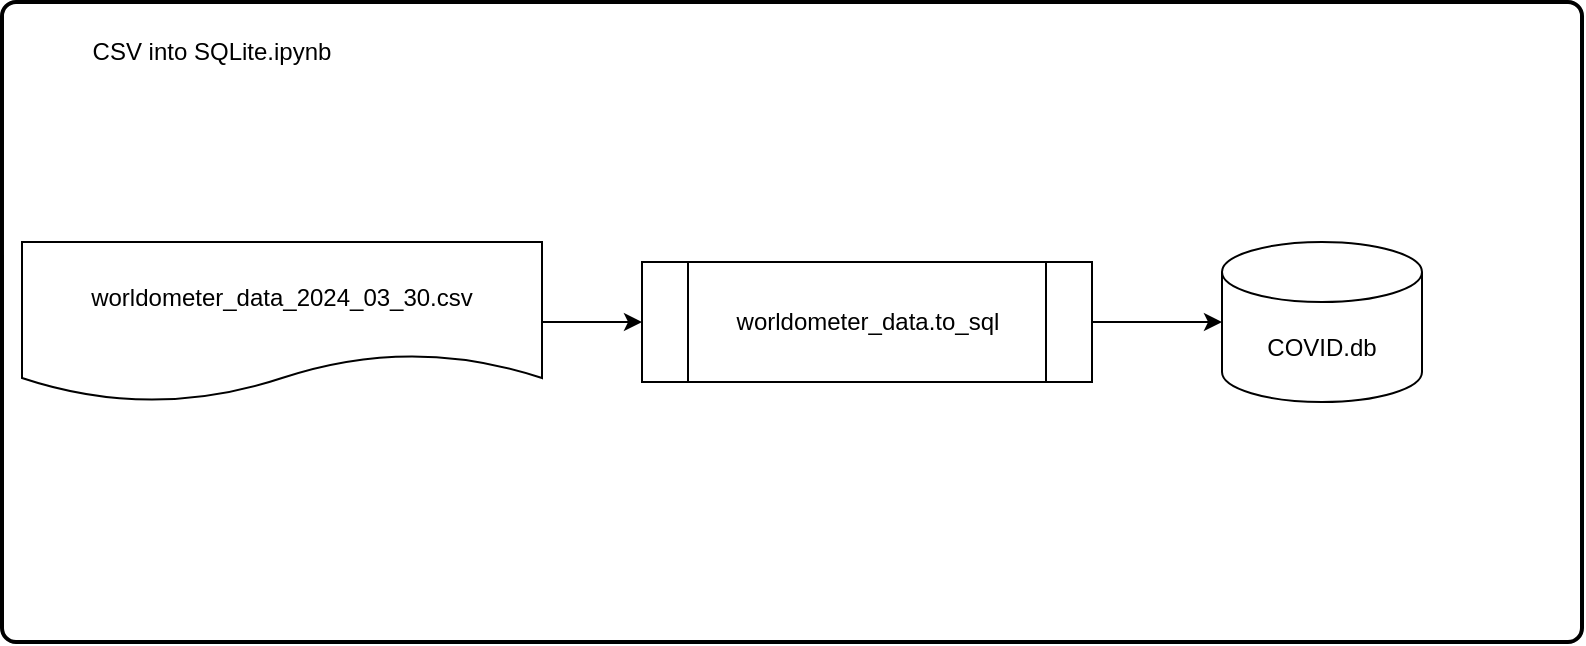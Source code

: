 <mxfile version="24.2.2" type="github">
  <diagram name="Page-1" id="AW_H_GtnJ6_vbwVo9-qZ">
    <mxGraphModel dx="2154" dy="998" grid="1" gridSize="10" guides="1" tooltips="1" connect="1" arrows="1" fold="1" page="1" pageScale="1" pageWidth="850" pageHeight="1100" math="0" shadow="0">
      <root>
        <mxCell id="0" />
        <mxCell id="1" parent="0" />
        <UserObject label="" id="Pv2zGZAQqOllGv32fEoh-6">
          <mxCell style="rounded=1;whiteSpace=wrap;html=1;absoluteArcSize=1;arcSize=14;strokeWidth=2;" vertex="1" parent="1">
            <mxGeometry x="20" y="240" width="790" height="320" as="geometry" />
          </mxCell>
        </UserObject>
        <mxCell id="Pv2zGZAQqOllGv32fEoh-4" style="edgeStyle=orthogonalEdgeStyle;rounded=0;orthogonalLoop=1;jettySize=auto;html=1;entryX=0;entryY=0.5;entryDx=0;entryDy=0;" edge="1" parent="1" source="Pv2zGZAQqOllGv32fEoh-1" target="Pv2zGZAQqOllGv32fEoh-2">
          <mxGeometry relative="1" as="geometry" />
        </mxCell>
        <UserObject label="worldometer_data_2024_03_30.csv" id="Pv2zGZAQqOllGv32fEoh-1">
          <mxCell style="shape=document;whiteSpace=wrap;html=1;boundedLbl=1;" vertex="1" parent="1">
            <mxGeometry x="30" y="360" width="260" height="80" as="geometry" />
          </mxCell>
        </UserObject>
        <mxCell id="Pv2zGZAQqOllGv32fEoh-5" style="edgeStyle=orthogonalEdgeStyle;rounded=0;orthogonalLoop=1;jettySize=auto;html=1;" edge="1" parent="1" source="Pv2zGZAQqOllGv32fEoh-2" target="Pv2zGZAQqOllGv32fEoh-3">
          <mxGeometry relative="1" as="geometry" />
        </mxCell>
        <UserObject label="worldometer_data.to_sql" link="CSV into SQLite.ipynb" id="Pv2zGZAQqOllGv32fEoh-2">
          <mxCell style="shape=process;whiteSpace=wrap;html=1;backgroundOutline=1;" vertex="1" parent="1">
            <mxGeometry x="340" y="370" width="225" height="60" as="geometry" />
          </mxCell>
        </UserObject>
        <UserObject label="COVID.db" link="CSV into SQLite.ipynb" id="Pv2zGZAQqOllGv32fEoh-3">
          <mxCell style="shape=cylinder3;whiteSpace=wrap;html=1;boundedLbl=1;backgroundOutline=1;size=15;" vertex="1" parent="1">
            <mxGeometry x="630" y="360" width="100" height="80" as="geometry" />
          </mxCell>
        </UserObject>
        <mxCell id="Pv2zGZAQqOllGv32fEoh-7" value="CSV into SQLite.ipynb" style="text;html=1;align=center;verticalAlign=middle;whiteSpace=wrap;rounded=0;" vertex="1" parent="1">
          <mxGeometry x="50" y="250" width="150" height="30" as="geometry" />
        </mxCell>
      </root>
    </mxGraphModel>
  </diagram>
</mxfile>
